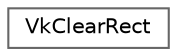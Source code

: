 digraph "Graphical Class Hierarchy"
{
 // LATEX_PDF_SIZE
  bgcolor="transparent";
  edge [fontname=Helvetica,fontsize=10,labelfontname=Helvetica,labelfontsize=10];
  node [fontname=Helvetica,fontsize=10,shape=box,height=0.2,width=0.4];
  rankdir="LR";
  Node0 [id="Node000000",label="VkClearRect",height=0.2,width=0.4,color="grey40", fillcolor="white", style="filled",URL="$struct_vk_clear_rect.html",tooltip=" "];
}
